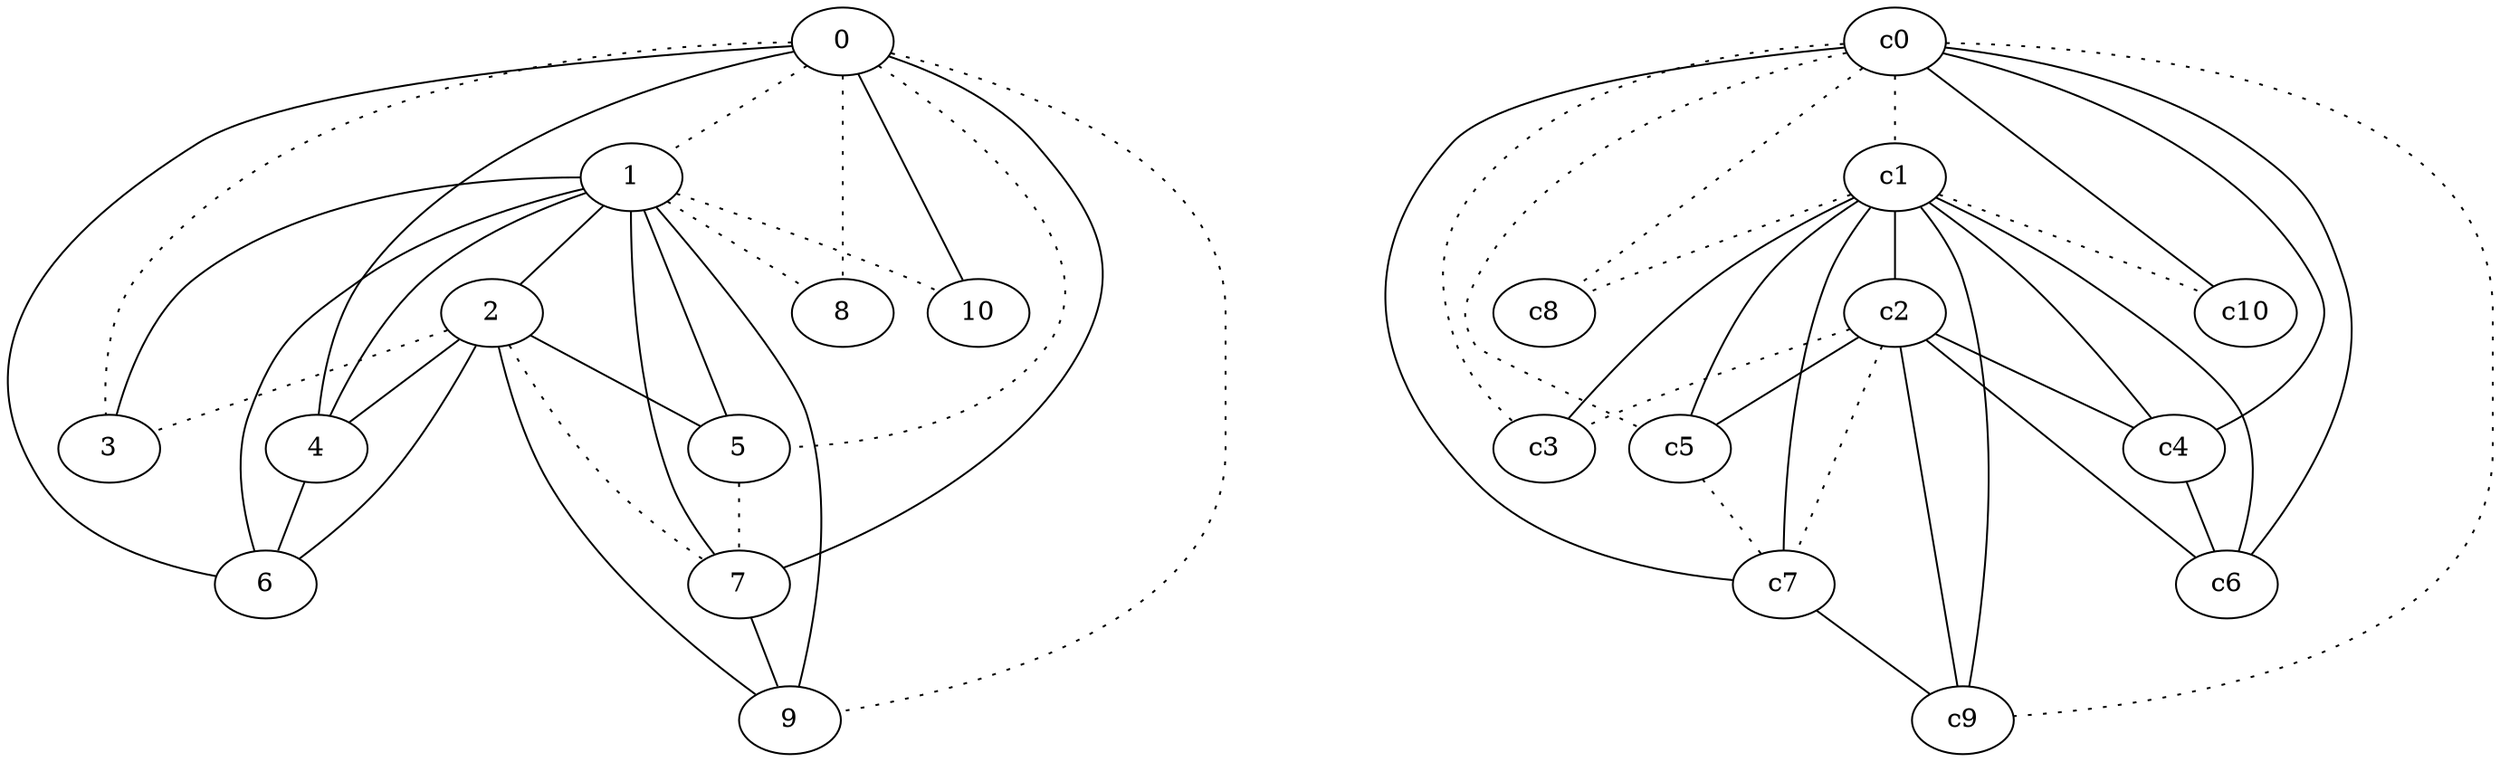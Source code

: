 graph {
a0[label=0];
a1[label=1];
a2[label=2];
a3[label=3];
a4[label=4];
a5[label=5];
a6[label=6];
a7[label=7];
a8[label=8];
a9[label=9];
a10[label=10];
a0 -- a1 [style=dotted];
a0 -- a3 [style=dotted];
a0 -- a4;
a0 -- a5 [style=dotted];
a0 -- a6;
a0 -- a7;
a0 -- a8 [style=dotted];
a0 -- a9 [style=dotted];
a0 -- a10;
a1 -- a2;
a1 -- a3;
a1 -- a4;
a1 -- a5;
a1 -- a6;
a1 -- a7;
a1 -- a8 [style=dotted];
a1 -- a9;
a1 -- a10 [style=dotted];
a2 -- a3 [style=dotted];
a2 -- a4;
a2 -- a5;
a2 -- a6;
a2 -- a7 [style=dotted];
a2 -- a9;
a4 -- a6;
a5 -- a7 [style=dotted];
a7 -- a9;
c0 -- c1 [style=dotted];
c0 -- c3 [style=dotted];
c0 -- c4;
c0 -- c5 [style=dotted];
c0 -- c6;
c0 -- c7;
c0 -- c8 [style=dotted];
c0 -- c9 [style=dotted];
c0 -- c10;
c1 -- c2;
c1 -- c3;
c1 -- c4;
c1 -- c5;
c1 -- c6;
c1 -- c7;
c1 -- c8 [style=dotted];
c1 -- c9;
c1 -- c10 [style=dotted];
c2 -- c3 [style=dotted];
c2 -- c4;
c2 -- c5;
c2 -- c6;
c2 -- c7 [style=dotted];
c2 -- c9;
c4 -- c6;
c5 -- c7 [style=dotted];
c7 -- c9;
}
